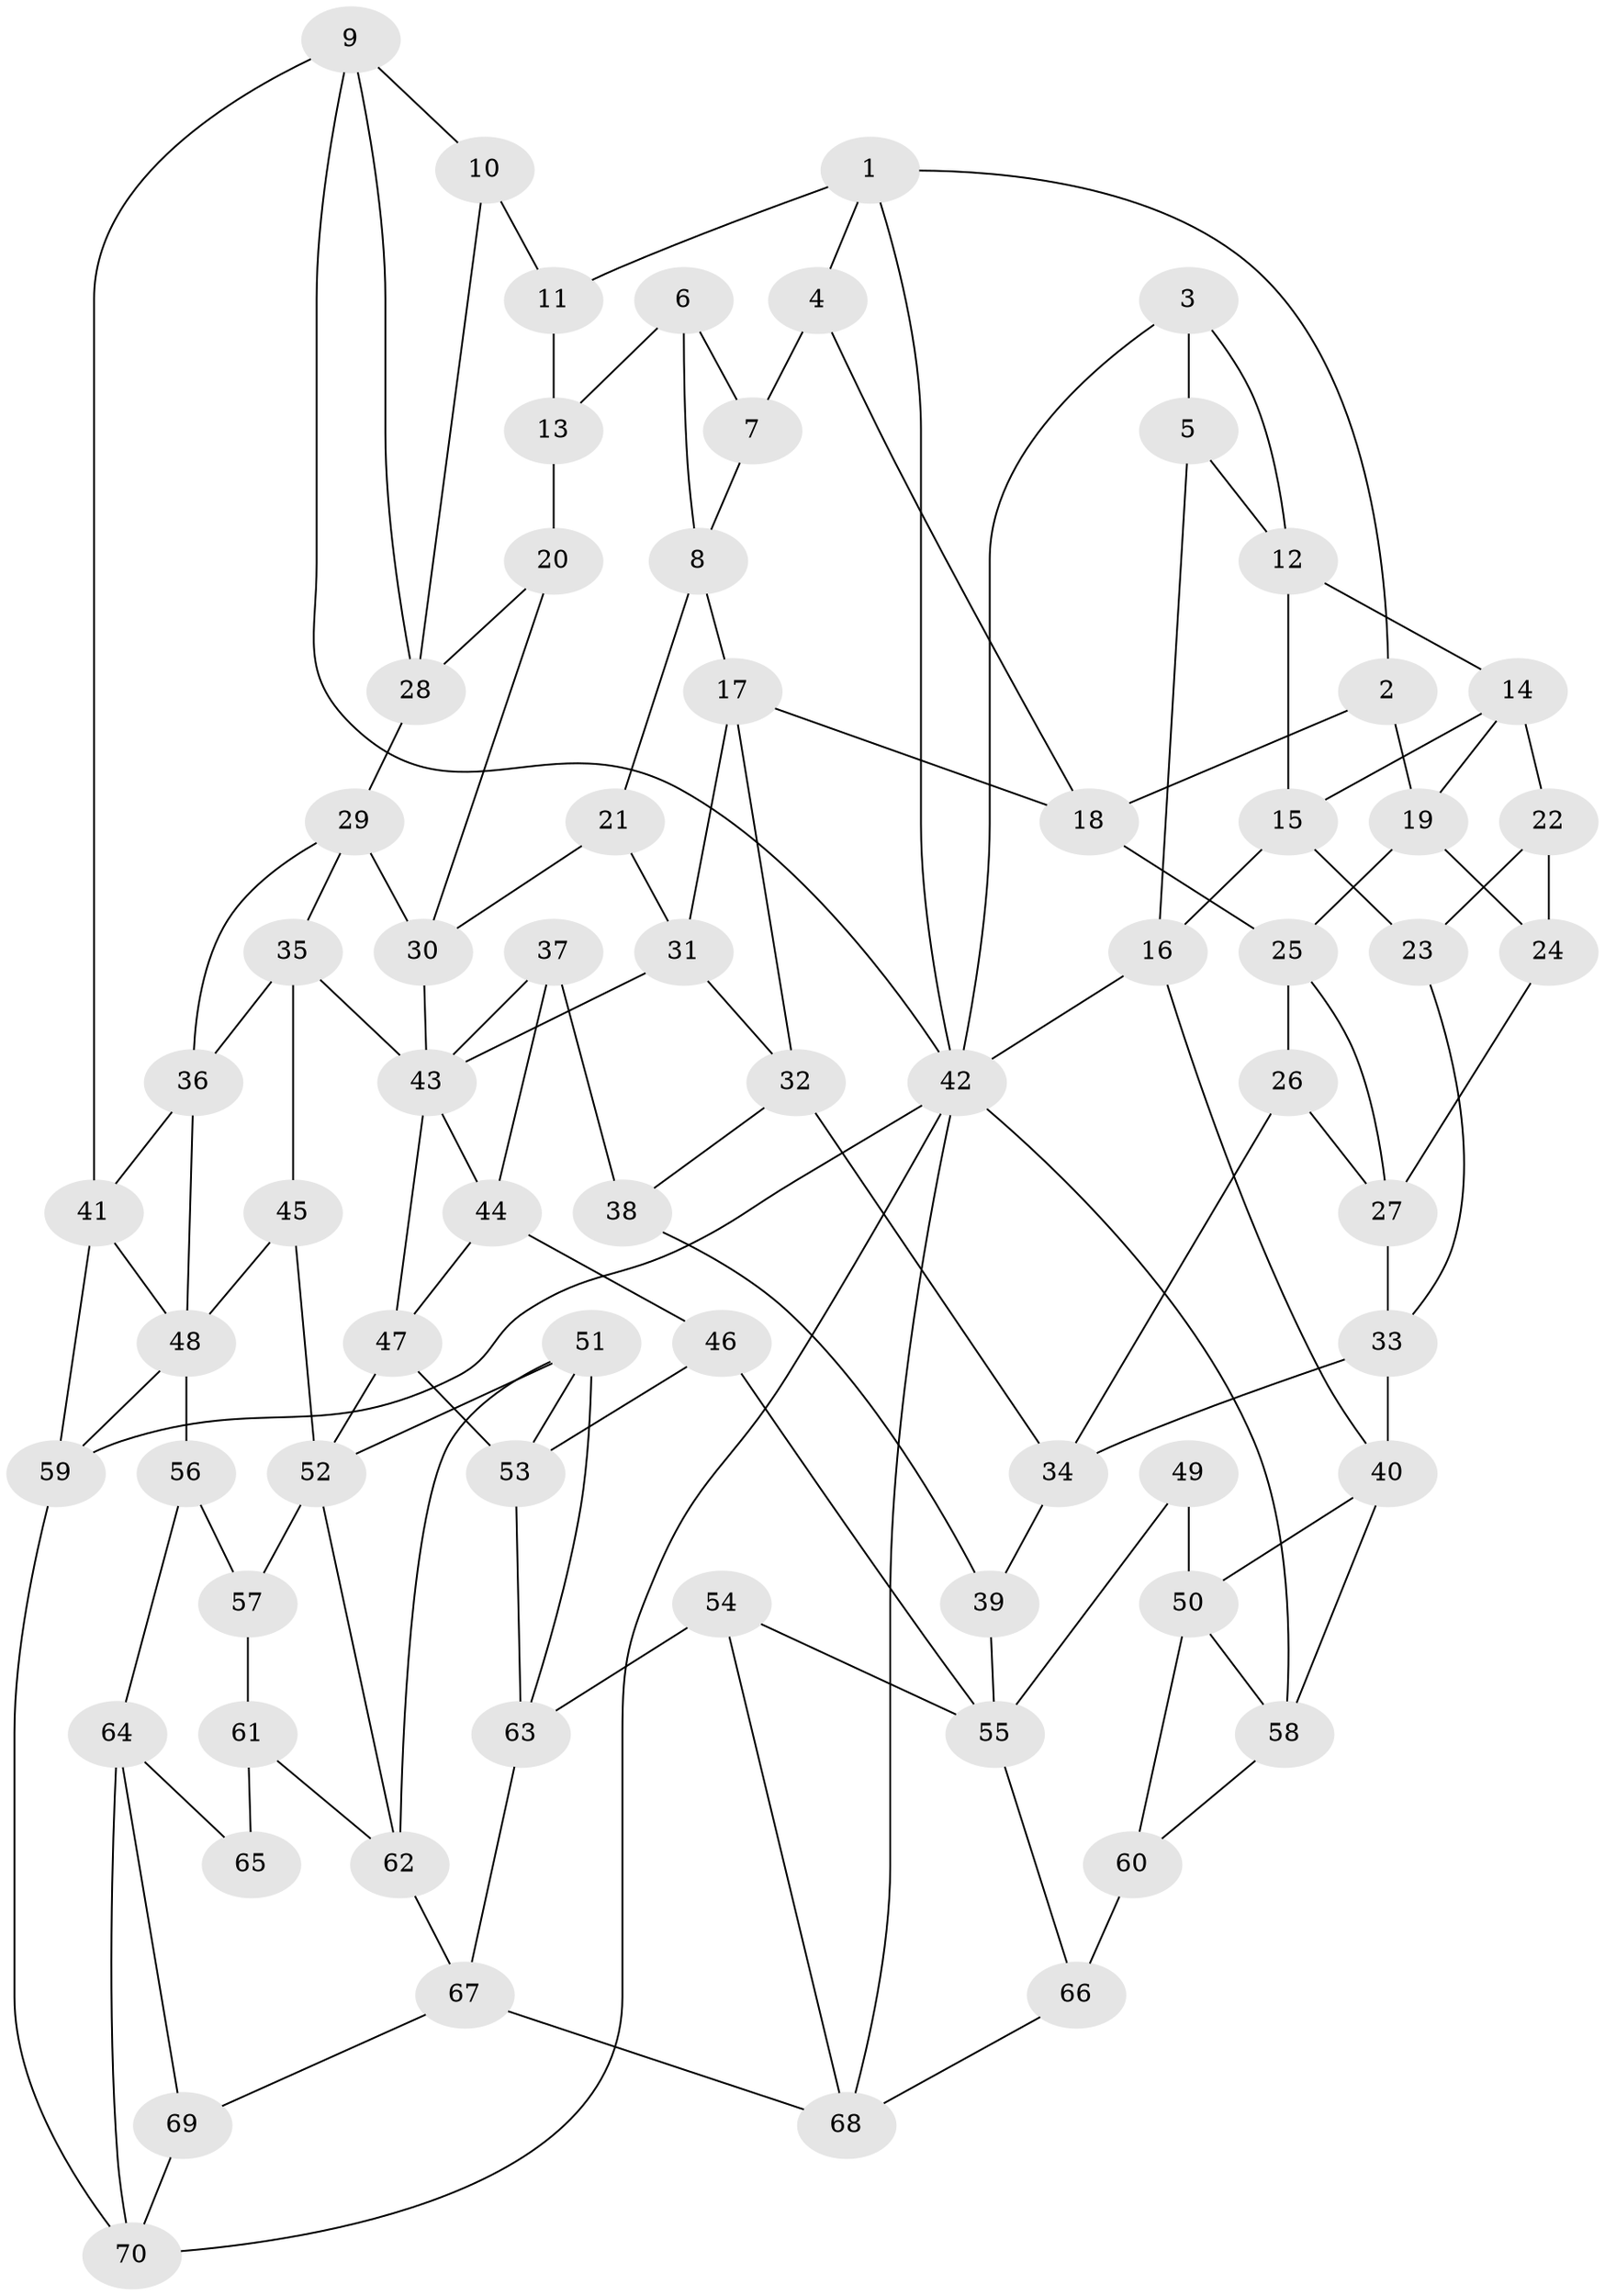 // original degree distribution, {3: 0.014285714285714285, 4: 0.2357142857142857, 5: 0.5285714285714286, 6: 0.22142857142857142}
// Generated by graph-tools (version 1.1) at 2025/27/03/09/25 03:27:17]
// undirected, 70 vertices, 129 edges
graph export_dot {
graph [start="1"]
  node [color=gray90,style=filled];
  1;
  2;
  3;
  4;
  5;
  6;
  7;
  8;
  9;
  10;
  11;
  12;
  13;
  14;
  15;
  16;
  17;
  18;
  19;
  20;
  21;
  22;
  23;
  24;
  25;
  26;
  27;
  28;
  29;
  30;
  31;
  32;
  33;
  34;
  35;
  36;
  37;
  38;
  39;
  40;
  41;
  42;
  43;
  44;
  45;
  46;
  47;
  48;
  49;
  50;
  51;
  52;
  53;
  54;
  55;
  56;
  57;
  58;
  59;
  60;
  61;
  62;
  63;
  64;
  65;
  66;
  67;
  68;
  69;
  70;
  1 -- 2 [weight=1.0];
  1 -- 4 [weight=1.0];
  1 -- 11 [weight=1.0];
  1 -- 42 [weight=1.0];
  2 -- 18 [weight=1.0];
  2 -- 19 [weight=1.0];
  3 -- 5 [weight=1.0];
  3 -- 12 [weight=1.0];
  3 -- 42 [weight=1.0];
  4 -- 7 [weight=2.0];
  4 -- 18 [weight=1.0];
  5 -- 12 [weight=1.0];
  5 -- 16 [weight=1.0];
  6 -- 7 [weight=1.0];
  6 -- 8 [weight=1.0];
  6 -- 13 [weight=1.0];
  7 -- 8 [weight=1.0];
  8 -- 17 [weight=1.0];
  8 -- 21 [weight=1.0];
  9 -- 10 [weight=1.0];
  9 -- 28 [weight=1.0];
  9 -- 41 [weight=1.0];
  9 -- 42 [weight=1.0];
  10 -- 11 [weight=1.0];
  10 -- 28 [weight=1.0];
  11 -- 13 [weight=2.0];
  12 -- 14 [weight=1.0];
  12 -- 15 [weight=1.0];
  13 -- 20 [weight=1.0];
  14 -- 15 [weight=1.0];
  14 -- 19 [weight=1.0];
  14 -- 22 [weight=1.0];
  15 -- 16 [weight=1.0];
  15 -- 23 [weight=1.0];
  16 -- 40 [weight=1.0];
  16 -- 42 [weight=1.0];
  17 -- 18 [weight=1.0];
  17 -- 31 [weight=1.0];
  17 -- 32 [weight=1.0];
  18 -- 25 [weight=1.0];
  19 -- 24 [weight=1.0];
  19 -- 25 [weight=1.0];
  20 -- 28 [weight=1.0];
  20 -- 30 [weight=1.0];
  21 -- 30 [weight=1.0];
  21 -- 31 [weight=1.0];
  22 -- 23 [weight=1.0];
  22 -- 24 [weight=2.0];
  23 -- 33 [weight=1.0];
  24 -- 27 [weight=1.0];
  25 -- 26 [weight=1.0];
  25 -- 27 [weight=1.0];
  26 -- 27 [weight=1.0];
  26 -- 34 [weight=1.0];
  27 -- 33 [weight=1.0];
  28 -- 29 [weight=1.0];
  29 -- 30 [weight=1.0];
  29 -- 35 [weight=1.0];
  29 -- 36 [weight=1.0];
  30 -- 43 [weight=1.0];
  31 -- 32 [weight=1.0];
  31 -- 43 [weight=1.0];
  32 -- 34 [weight=1.0];
  32 -- 38 [weight=1.0];
  33 -- 34 [weight=1.0];
  33 -- 40 [weight=1.0];
  34 -- 39 [weight=1.0];
  35 -- 36 [weight=1.0];
  35 -- 43 [weight=1.0];
  35 -- 45 [weight=1.0];
  36 -- 41 [weight=1.0];
  36 -- 48 [weight=1.0];
  37 -- 38 [weight=1.0];
  37 -- 43 [weight=1.0];
  37 -- 44 [weight=1.0];
  38 -- 39 [weight=2.0];
  39 -- 55 [weight=1.0];
  40 -- 50 [weight=1.0];
  40 -- 58 [weight=1.0];
  41 -- 48 [weight=1.0];
  41 -- 59 [weight=1.0];
  42 -- 58 [weight=1.0];
  42 -- 59 [weight=1.0];
  42 -- 68 [weight=1.0];
  42 -- 70 [weight=1.0];
  43 -- 44 [weight=1.0];
  43 -- 47 [weight=1.0];
  44 -- 46 [weight=1.0];
  44 -- 47 [weight=1.0];
  45 -- 48 [weight=1.0];
  45 -- 52 [weight=2.0];
  46 -- 53 [weight=2.0];
  46 -- 55 [weight=1.0];
  47 -- 52 [weight=1.0];
  47 -- 53 [weight=1.0];
  48 -- 56 [weight=2.0];
  48 -- 59 [weight=1.0];
  49 -- 50 [weight=2.0];
  49 -- 55 [weight=2.0];
  50 -- 58 [weight=1.0];
  50 -- 60 [weight=1.0];
  51 -- 52 [weight=1.0];
  51 -- 53 [weight=1.0];
  51 -- 62 [weight=1.0];
  51 -- 63 [weight=1.0];
  52 -- 57 [weight=1.0];
  52 -- 62 [weight=1.0];
  53 -- 63 [weight=1.0];
  54 -- 55 [weight=1.0];
  54 -- 63 [weight=1.0];
  54 -- 68 [weight=1.0];
  55 -- 66 [weight=1.0];
  56 -- 57 [weight=1.0];
  56 -- 64 [weight=1.0];
  57 -- 61 [weight=1.0];
  58 -- 60 [weight=1.0];
  59 -- 70 [weight=1.0];
  60 -- 66 [weight=2.0];
  61 -- 62 [weight=1.0];
  61 -- 65 [weight=2.0];
  62 -- 67 [weight=1.0];
  63 -- 67 [weight=1.0];
  64 -- 65 [weight=1.0];
  64 -- 69 [weight=1.0];
  64 -- 70 [weight=1.0];
  66 -- 68 [weight=1.0];
  67 -- 68 [weight=1.0];
  67 -- 69 [weight=1.0];
  69 -- 70 [weight=1.0];
}
